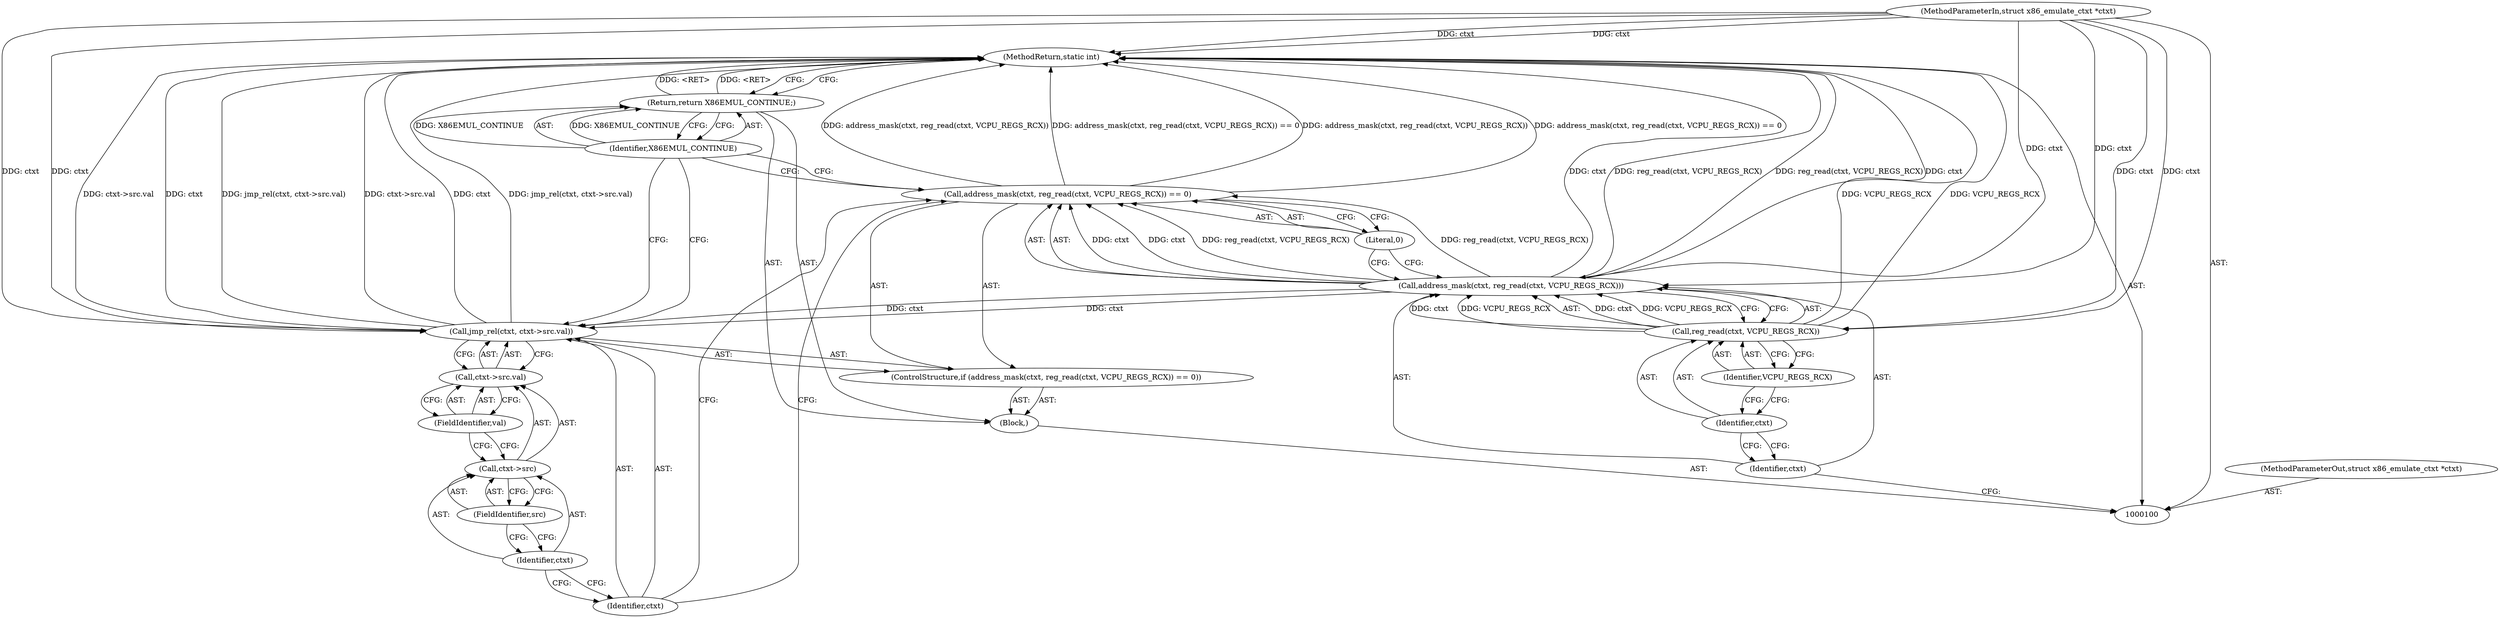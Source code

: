 digraph "1_linux_234f3ce485d54017f15cf5e0699cff4100121601_2" {
"1000120" [label="(MethodReturn,static int)"];
"1000101" [label="(MethodParameterIn,struct x86_emulate_ctxt *ctxt)"];
"1000157" [label="(MethodParameterOut,struct x86_emulate_ctxt *ctxt)"];
"1000102" [label="(Block,)"];
"1000106" [label="(Identifier,ctxt)"];
"1000103" [label="(ControlStructure,if (address_mask(ctxt, reg_read(ctxt, VCPU_REGS_RCX)) == 0))"];
"1000107" [label="(Call,reg_read(ctxt, VCPU_REGS_RCX))"];
"1000108" [label="(Identifier,ctxt)"];
"1000109" [label="(Identifier,VCPU_REGS_RCX)"];
"1000110" [label="(Literal,0)"];
"1000104" [label="(Call,address_mask(ctxt, reg_read(ctxt, VCPU_REGS_RCX)) == 0)"];
"1000105" [label="(Call,address_mask(ctxt, reg_read(ctxt, VCPU_REGS_RCX)))"];
"1000112" [label="(Identifier,ctxt)"];
"1000113" [label="(Call,ctxt->src.val)"];
"1000114" [label="(Call,ctxt->src)"];
"1000115" [label="(Identifier,ctxt)"];
"1000111" [label="(Call,jmp_rel(ctxt, ctxt->src.val))"];
"1000116" [label="(FieldIdentifier,src)"];
"1000117" [label="(FieldIdentifier,val)"];
"1000118" [label="(Return,return X86EMUL_CONTINUE;)"];
"1000119" [label="(Identifier,X86EMUL_CONTINUE)"];
"1000120" -> "1000100"  [label="AST: "];
"1000120" -> "1000118"  [label="CFG: "];
"1000105" -> "1000120"  [label="DDG: reg_read(ctxt, VCPU_REGS_RCX)"];
"1000105" -> "1000120"  [label="DDG: ctxt"];
"1000104" -> "1000120"  [label="DDG: address_mask(ctxt, reg_read(ctxt, VCPU_REGS_RCX)) == 0"];
"1000104" -> "1000120"  [label="DDG: address_mask(ctxt, reg_read(ctxt, VCPU_REGS_RCX))"];
"1000111" -> "1000120"  [label="DDG: ctxt"];
"1000111" -> "1000120"  [label="DDG: jmp_rel(ctxt, ctxt->src.val)"];
"1000111" -> "1000120"  [label="DDG: ctxt->src.val"];
"1000101" -> "1000120"  [label="DDG: ctxt"];
"1000107" -> "1000120"  [label="DDG: VCPU_REGS_RCX"];
"1000118" -> "1000120"  [label="DDG: <RET>"];
"1000101" -> "1000100"  [label="AST: "];
"1000101" -> "1000120"  [label="DDG: ctxt"];
"1000101" -> "1000105"  [label="DDG: ctxt"];
"1000101" -> "1000107"  [label="DDG: ctxt"];
"1000101" -> "1000111"  [label="DDG: ctxt"];
"1000157" -> "1000100"  [label="AST: "];
"1000102" -> "1000100"  [label="AST: "];
"1000103" -> "1000102"  [label="AST: "];
"1000118" -> "1000102"  [label="AST: "];
"1000106" -> "1000105"  [label="AST: "];
"1000106" -> "1000100"  [label="CFG: "];
"1000108" -> "1000106"  [label="CFG: "];
"1000103" -> "1000102"  [label="AST: "];
"1000104" -> "1000103"  [label="AST: "];
"1000111" -> "1000103"  [label="AST: "];
"1000107" -> "1000105"  [label="AST: "];
"1000107" -> "1000109"  [label="CFG: "];
"1000108" -> "1000107"  [label="AST: "];
"1000109" -> "1000107"  [label="AST: "];
"1000105" -> "1000107"  [label="CFG: "];
"1000107" -> "1000120"  [label="DDG: VCPU_REGS_RCX"];
"1000107" -> "1000105"  [label="DDG: ctxt"];
"1000107" -> "1000105"  [label="DDG: VCPU_REGS_RCX"];
"1000101" -> "1000107"  [label="DDG: ctxt"];
"1000108" -> "1000107"  [label="AST: "];
"1000108" -> "1000106"  [label="CFG: "];
"1000109" -> "1000108"  [label="CFG: "];
"1000109" -> "1000107"  [label="AST: "];
"1000109" -> "1000108"  [label="CFG: "];
"1000107" -> "1000109"  [label="CFG: "];
"1000110" -> "1000104"  [label="AST: "];
"1000110" -> "1000105"  [label="CFG: "];
"1000104" -> "1000110"  [label="CFG: "];
"1000104" -> "1000103"  [label="AST: "];
"1000104" -> "1000110"  [label="CFG: "];
"1000105" -> "1000104"  [label="AST: "];
"1000110" -> "1000104"  [label="AST: "];
"1000112" -> "1000104"  [label="CFG: "];
"1000119" -> "1000104"  [label="CFG: "];
"1000104" -> "1000120"  [label="DDG: address_mask(ctxt, reg_read(ctxt, VCPU_REGS_RCX)) == 0"];
"1000104" -> "1000120"  [label="DDG: address_mask(ctxt, reg_read(ctxt, VCPU_REGS_RCX))"];
"1000105" -> "1000104"  [label="DDG: ctxt"];
"1000105" -> "1000104"  [label="DDG: reg_read(ctxt, VCPU_REGS_RCX)"];
"1000105" -> "1000104"  [label="AST: "];
"1000105" -> "1000107"  [label="CFG: "];
"1000106" -> "1000105"  [label="AST: "];
"1000107" -> "1000105"  [label="AST: "];
"1000110" -> "1000105"  [label="CFG: "];
"1000105" -> "1000120"  [label="DDG: reg_read(ctxt, VCPU_REGS_RCX)"];
"1000105" -> "1000120"  [label="DDG: ctxt"];
"1000105" -> "1000104"  [label="DDG: ctxt"];
"1000105" -> "1000104"  [label="DDG: reg_read(ctxt, VCPU_REGS_RCX)"];
"1000107" -> "1000105"  [label="DDG: ctxt"];
"1000107" -> "1000105"  [label="DDG: VCPU_REGS_RCX"];
"1000101" -> "1000105"  [label="DDG: ctxt"];
"1000105" -> "1000111"  [label="DDG: ctxt"];
"1000112" -> "1000111"  [label="AST: "];
"1000112" -> "1000104"  [label="CFG: "];
"1000115" -> "1000112"  [label="CFG: "];
"1000113" -> "1000111"  [label="AST: "];
"1000113" -> "1000117"  [label="CFG: "];
"1000114" -> "1000113"  [label="AST: "];
"1000117" -> "1000113"  [label="AST: "];
"1000111" -> "1000113"  [label="CFG: "];
"1000114" -> "1000113"  [label="AST: "];
"1000114" -> "1000116"  [label="CFG: "];
"1000115" -> "1000114"  [label="AST: "];
"1000116" -> "1000114"  [label="AST: "];
"1000117" -> "1000114"  [label="CFG: "];
"1000115" -> "1000114"  [label="AST: "];
"1000115" -> "1000112"  [label="CFG: "];
"1000116" -> "1000115"  [label="CFG: "];
"1000111" -> "1000103"  [label="AST: "];
"1000111" -> "1000113"  [label="CFG: "];
"1000112" -> "1000111"  [label="AST: "];
"1000113" -> "1000111"  [label="AST: "];
"1000119" -> "1000111"  [label="CFG: "];
"1000111" -> "1000120"  [label="DDG: ctxt"];
"1000111" -> "1000120"  [label="DDG: jmp_rel(ctxt, ctxt->src.val)"];
"1000111" -> "1000120"  [label="DDG: ctxt->src.val"];
"1000105" -> "1000111"  [label="DDG: ctxt"];
"1000101" -> "1000111"  [label="DDG: ctxt"];
"1000116" -> "1000114"  [label="AST: "];
"1000116" -> "1000115"  [label="CFG: "];
"1000114" -> "1000116"  [label="CFG: "];
"1000117" -> "1000113"  [label="AST: "];
"1000117" -> "1000114"  [label="CFG: "];
"1000113" -> "1000117"  [label="CFG: "];
"1000118" -> "1000102"  [label="AST: "];
"1000118" -> "1000119"  [label="CFG: "];
"1000119" -> "1000118"  [label="AST: "];
"1000120" -> "1000118"  [label="CFG: "];
"1000118" -> "1000120"  [label="DDG: <RET>"];
"1000119" -> "1000118"  [label="DDG: X86EMUL_CONTINUE"];
"1000119" -> "1000118"  [label="AST: "];
"1000119" -> "1000111"  [label="CFG: "];
"1000119" -> "1000104"  [label="CFG: "];
"1000118" -> "1000119"  [label="CFG: "];
"1000119" -> "1000118"  [label="DDG: X86EMUL_CONTINUE"];
}
